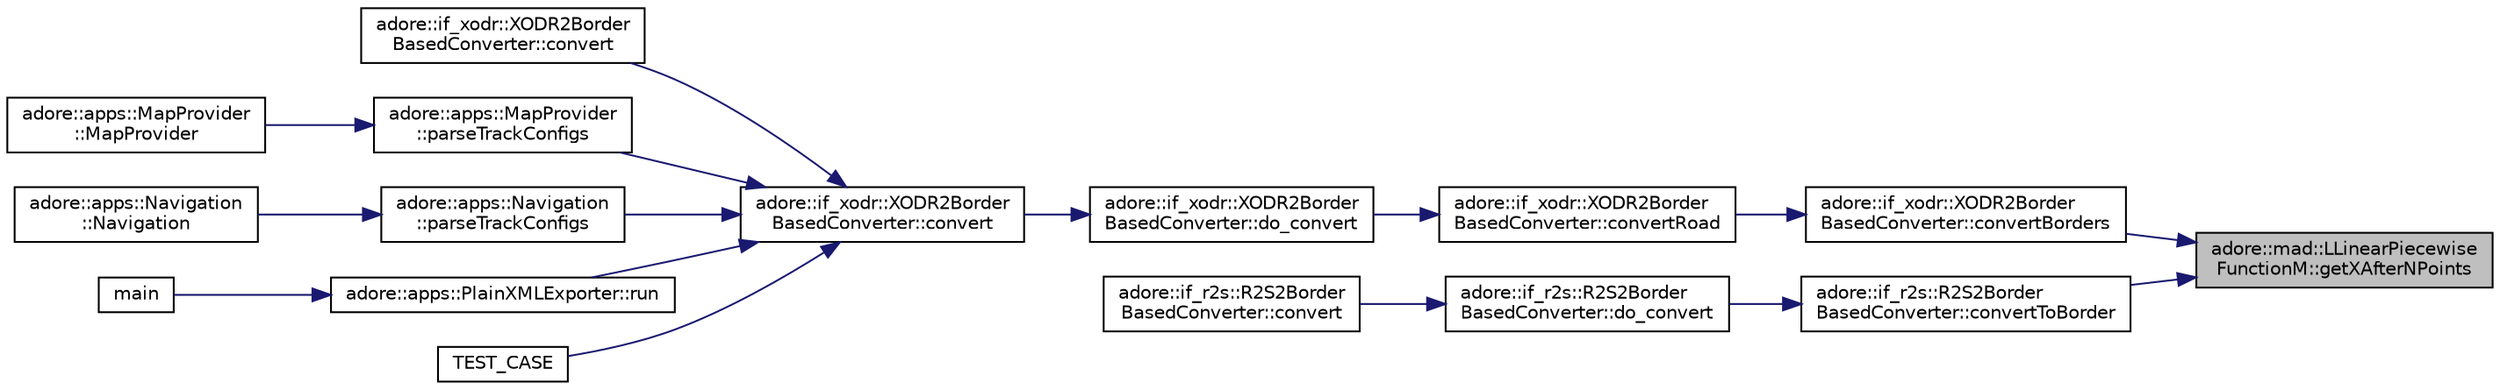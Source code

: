 digraph "adore::mad::LLinearPiecewiseFunctionM::getXAfterNPoints"
{
 // LATEX_PDF_SIZE
  edge [fontname="Helvetica",fontsize="10",labelfontname="Helvetica",labelfontsize="10"];
  node [fontname="Helvetica",fontsize="10",shape=record];
  rankdir="RL";
  Node1 [label="adore::mad::LLinearPiecewise\lFunctionM::getXAfterNPoints",height=0.2,width=0.4,color="black", fillcolor="grey75", style="filled", fontcolor="black",tooltip=" "];
  Node1 -> Node2 [dir="back",color="midnightblue",fontsize="10",style="solid",fontname="Helvetica"];
  Node2 [label="adore::if_xodr::XODR2Border\lBasedConverter::convertBorders",height=0.2,width=0.4,color="black", fillcolor="white", style="filled",URL="$classadore_1_1if__xodr_1_1XODR2BorderBasedConverter.html#ad99dc004f965ab677ab578b4f678ef13",tooltip="convert function representation of road to border representation, determine absolute stop line positi..."];
  Node2 -> Node3 [dir="back",color="midnightblue",fontsize="10",style="solid",fontname="Helvetica"];
  Node3 [label="adore::if_xodr::XODR2Border\lBasedConverter::convertRoad",height=0.2,width=0.4,color="black", fillcolor="white", style="filled",URL="$classadore_1_1if__xodr_1_1XODR2BorderBasedConverter.html#a7f2969e95bacb9b0e03d244d4f57ac89",tooltip="convert road geometry to borders and also extract traffic control devices and stop lines"];
  Node3 -> Node4 [dir="back",color="midnightblue",fontsize="10",style="solid",fontname="Helvetica"];
  Node4 [label="adore::if_xodr::XODR2Border\lBasedConverter::do_convert",height=0.2,width=0.4,color="black", fillcolor="white", style="filled",URL="$classadore_1_1if__xodr_1_1XODR2BorderBasedConverter.html#a6ca6d0c42c07f37d316e7003676fb297",tooltip="Fills data sets of BorderBased map data representation with data from openDrive xml file."];
  Node4 -> Node5 [dir="back",color="midnightblue",fontsize="10",style="solid",fontname="Helvetica"];
  Node5 [label="adore::if_xodr::XODR2Border\lBasedConverter::convert",height=0.2,width=0.4,color="black", fillcolor="white", style="filled",URL="$classadore_1_1if__xodr_1_1XODR2BorderBasedConverter.html#afb43456b1cc2ee1c30ca4f5a8278f1ba",tooltip="full conversion of OpenDRIVE map to object representations"];
  Node5 -> Node6 [dir="back",color="midnightblue",fontsize="10",style="solid",fontname="Helvetica"];
  Node6 [label="adore::if_xodr::XODR2Border\lBasedConverter::convert",height=0.2,width=0.4,color="black", fillcolor="white", style="filled",URL="$classadore_1_1if__xodr_1_1XODR2BorderBasedConverter.html#a97fecbc54c87b560db6f8a79fd44bda3",tooltip="slightly reduced conversion without reference point of map"];
  Node5 -> Node7 [dir="back",color="midnightblue",fontsize="10",style="solid",fontname="Helvetica"];
  Node7 [label="adore::apps::MapProvider\l::parseTrackConfigs",height=0.2,width=0.4,color="black", fillcolor="white", style="filled",URL="$classadore_1_1apps_1_1MapProvider.html#ad6e153760ff95bac2290d48594745c22",tooltip=" "];
  Node7 -> Node8 [dir="back",color="midnightblue",fontsize="10",style="solid",fontname="Helvetica"];
  Node8 [label="adore::apps::MapProvider\l::MapProvider",height=0.2,width=0.4,color="black", fillcolor="white", style="filled",URL="$classadore_1_1apps_1_1MapProvider.html#a1d9aa34b5f68408f3d494a1fad7b62be",tooltip=" "];
  Node5 -> Node9 [dir="back",color="midnightblue",fontsize="10",style="solid",fontname="Helvetica"];
  Node9 [label="adore::apps::Navigation\l::parseTrackConfigs",height=0.2,width=0.4,color="black", fillcolor="white", style="filled",URL="$classadore_1_1apps_1_1Navigation.html#a77e0f4a96b663ca6ec5287af1965822f",tooltip=" "];
  Node9 -> Node10 [dir="back",color="midnightblue",fontsize="10",style="solid",fontname="Helvetica"];
  Node10 [label="adore::apps::Navigation\l::Navigation",height=0.2,width=0.4,color="black", fillcolor="white", style="filled",URL="$classadore_1_1apps_1_1Navigation.html#a0f19b60c5090f48fdd06be105610c304",tooltip=" "];
  Node5 -> Node11 [dir="back",color="midnightblue",fontsize="10",style="solid",fontname="Helvetica"];
  Node11 [label="adore::apps::PlainXMLExporter::run",height=0.2,width=0.4,color="black", fillcolor="white", style="filled",URL="$classadore_1_1apps_1_1PlainXMLExporter.html#acd64af468d0194ac614c575d91df877e",tooltip=" "];
  Node11 -> Node12 [dir="back",color="midnightblue",fontsize="10",style="solid",fontname="Helvetica"];
  Node12 [label="main",height=0.2,width=0.4,color="black", fillcolor="white", style="filled",URL="$plainxmlexporter_8cpp.html#a3c04138a5bfe5d72780bb7e82a18e627",tooltip=" "];
  Node5 -> Node13 [dir="back",color="midnightblue",fontsize="10",style="solid",fontname="Helvetica"];
  Node13 [label="TEST_CASE",height=0.2,width=0.4,color="black", fillcolor="white", style="filled",URL="$test__ocroadbasedprediction_8cpp.html#a8a83239243952bcc807580ed96244f28",tooltip=" "];
  Node1 -> Node14 [dir="back",color="midnightblue",fontsize="10",style="solid",fontname="Helvetica"];
  Node14 [label="adore::if_r2s::R2S2Border\lBasedConverter::convertToBorder",height=0.2,width=0.4,color="black", fillcolor="white", style="filled",URL="$classadore_1_1if__r2s_1_1R2S2BorderBasedConverter.html#a6ef8e454c5140d4f40c2ee5c3f4ff38f",tooltip="manage overall conversion process from sectionmap to borderset"];
  Node14 -> Node15 [dir="back",color="midnightblue",fontsize="10",style="solid",fontname="Helvetica"];
  Node15 [label="adore::if_r2s::R2S2Border\lBasedConverter::do_convert",height=0.2,width=0.4,color="black", fillcolor="white", style="filled",URL="$classadore_1_1if__r2s_1_1R2S2BorderBasedConverter.html#a6d12e18c673154c8c16fad4895b691c2",tooltip="actual conversion"];
  Node15 -> Node16 [dir="back",color="midnightblue",fontsize="10",style="solid",fontname="Helvetica"];
  Node16 [label="adore::if_r2s::R2S2Border\lBasedConverter::convert",height=0.2,width=0.4,color="black", fillcolor="white", style="filled",URL="$classadore_1_1if__r2s_1_1R2S2BorderBasedConverter.html#aee4fa475a46a509943dbc0c7e26e3b8d",tooltip="convert to borders and get sectionmap with base data"];
}
